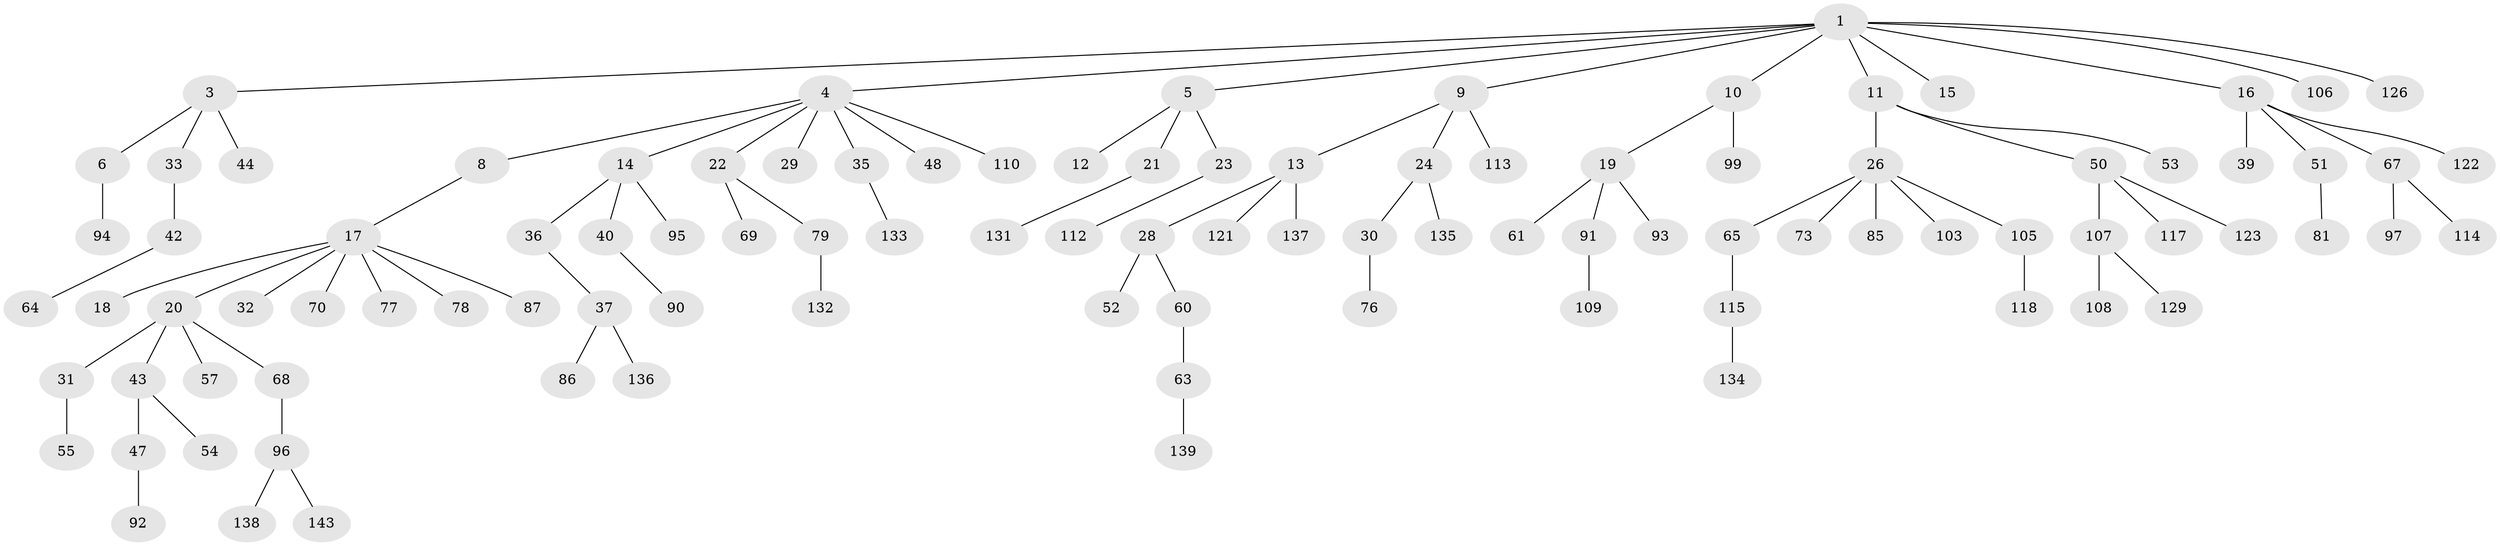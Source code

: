 // original degree distribution, {5: 0.00684931506849315, 7: 0.0136986301369863, 4: 0.1095890410958904, 2: 0.2191780821917808, 6: 0.0136986301369863, 1: 0.5068493150684932, 3: 0.13013698630136986}
// Generated by graph-tools (version 1.1) at 2025/42/03/06/25 10:42:02]
// undirected, 101 vertices, 100 edges
graph export_dot {
graph [start="1"]
  node [color=gray90,style=filled];
  1 [super="+2"];
  3;
  4 [super="+7"];
  5;
  6;
  8;
  9;
  10 [super="+82"];
  11 [super="+34"];
  12;
  13 [super="+89"];
  14 [super="+27"];
  15 [super="+74"];
  16 [super="+45"];
  17 [super="+66"];
  18;
  19;
  20 [super="+25"];
  21 [super="+38"];
  22;
  23 [super="+46"];
  24 [super="+125"];
  26 [super="+59"];
  28 [super="+71"];
  29;
  30;
  31 [super="+62"];
  32;
  33 [super="+41"];
  35 [super="+75"];
  36 [super="+98"];
  37;
  39;
  40 [super="+49"];
  42 [super="+130"];
  43 [super="+83"];
  44 [super="+128"];
  47 [super="+72"];
  48;
  50 [super="+58"];
  51 [super="+56"];
  52 [super="+142"];
  53;
  54 [super="+140"];
  55 [super="+84"];
  57;
  60 [super="+101"];
  61 [super="+102"];
  63 [super="+80"];
  64;
  65 [super="+100"];
  67 [super="+127"];
  68;
  69;
  70 [super="+88"];
  73;
  76 [super="+119"];
  77;
  78;
  79 [super="+146"];
  81;
  85 [super="+116"];
  86;
  87;
  90;
  91 [super="+104"];
  92;
  93 [super="+144"];
  94 [super="+120"];
  95;
  96 [super="+124"];
  97;
  99;
  103;
  105 [super="+111"];
  106;
  107;
  108 [super="+141"];
  109;
  110;
  112;
  113;
  114;
  115;
  117;
  118;
  121;
  122;
  123;
  126;
  129;
  131;
  132;
  133;
  134;
  135;
  136;
  137;
  138;
  139;
  143 [super="+145"];
  1 -- 3;
  1 -- 11;
  1 -- 16;
  1 -- 106;
  1 -- 4;
  1 -- 5;
  1 -- 9;
  1 -- 10;
  1 -- 126;
  1 -- 15;
  3 -- 6;
  3 -- 33;
  3 -- 44;
  4 -- 35;
  4 -- 110;
  4 -- 48;
  4 -- 22;
  4 -- 8;
  4 -- 29;
  4 -- 14;
  5 -- 12;
  5 -- 21;
  5 -- 23;
  6 -- 94;
  8 -- 17;
  9 -- 13;
  9 -- 24;
  9 -- 113;
  10 -- 19;
  10 -- 99;
  11 -- 26;
  11 -- 50;
  11 -- 53;
  13 -- 28;
  13 -- 121;
  13 -- 137;
  14 -- 36;
  14 -- 40;
  14 -- 95;
  16 -- 39;
  16 -- 122;
  16 -- 51;
  16 -- 67;
  17 -- 18;
  17 -- 20;
  17 -- 32;
  17 -- 77;
  17 -- 87;
  17 -- 78;
  17 -- 70;
  19 -- 61;
  19 -- 91;
  19 -- 93;
  20 -- 43;
  20 -- 57;
  20 -- 31;
  20 -- 68;
  21 -- 131;
  22 -- 69;
  22 -- 79;
  23 -- 112;
  24 -- 30;
  24 -- 135;
  26 -- 65;
  26 -- 73;
  26 -- 85;
  26 -- 103;
  26 -- 105;
  28 -- 52;
  28 -- 60;
  30 -- 76;
  31 -- 55;
  33 -- 42;
  35 -- 133;
  36 -- 37;
  37 -- 86;
  37 -- 136;
  40 -- 90;
  42 -- 64;
  43 -- 47;
  43 -- 54;
  47 -- 92;
  50 -- 107;
  50 -- 123;
  50 -- 117;
  51 -- 81;
  60 -- 63;
  63 -- 139;
  65 -- 115;
  67 -- 97;
  67 -- 114;
  68 -- 96;
  79 -- 132;
  91 -- 109;
  96 -- 138;
  96 -- 143;
  105 -- 118;
  107 -- 108;
  107 -- 129;
  115 -- 134;
}
